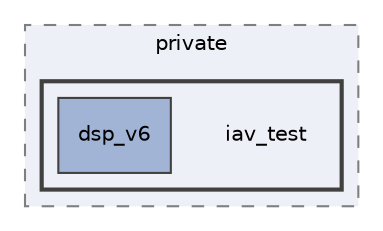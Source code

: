 digraph "unit_test/private/iav_test"
{
 // INTERACTIVE_SVG=YES
 // LATEX_PDF_SIZE
  bgcolor="transparent";
  edge [fontname="Helvetica",fontsize="10",labelfontname="Helvetica",labelfontsize="10"];
  node [fontname="Helvetica",fontsize="10",shape=record];
  compound=true
  subgraph clusterdir_2ca6ec1e6714802e290329b10c8f163e {
    graph [ bgcolor="#edf0f7", pencolor="grey50", style="filled,dashed,", label="private", fontname="Helvetica", fontsize="10", URL="dir_2ca6ec1e6714802e290329b10c8f163e.html"]
  subgraph clusterdir_83e933e05a922df69346058247ce1e1b {
    graph [ bgcolor="#edf0f7", pencolor="grey25", style="filled,bold,", label="", fontname="Helvetica", fontsize="10", URL="dir_83e933e05a922df69346058247ce1e1b.html"]
    dir_83e933e05a922df69346058247ce1e1b [shape=plaintext, label="iav_test"];
  dir_94ac541d7d397ccccdf6d05937e43275 [shape=box, label="dsp_v6", style="filled,", fillcolor="#a2b4d6", color="grey25", URL="dir_94ac541d7d397ccccdf6d05937e43275.html"];
  }
  }
}
